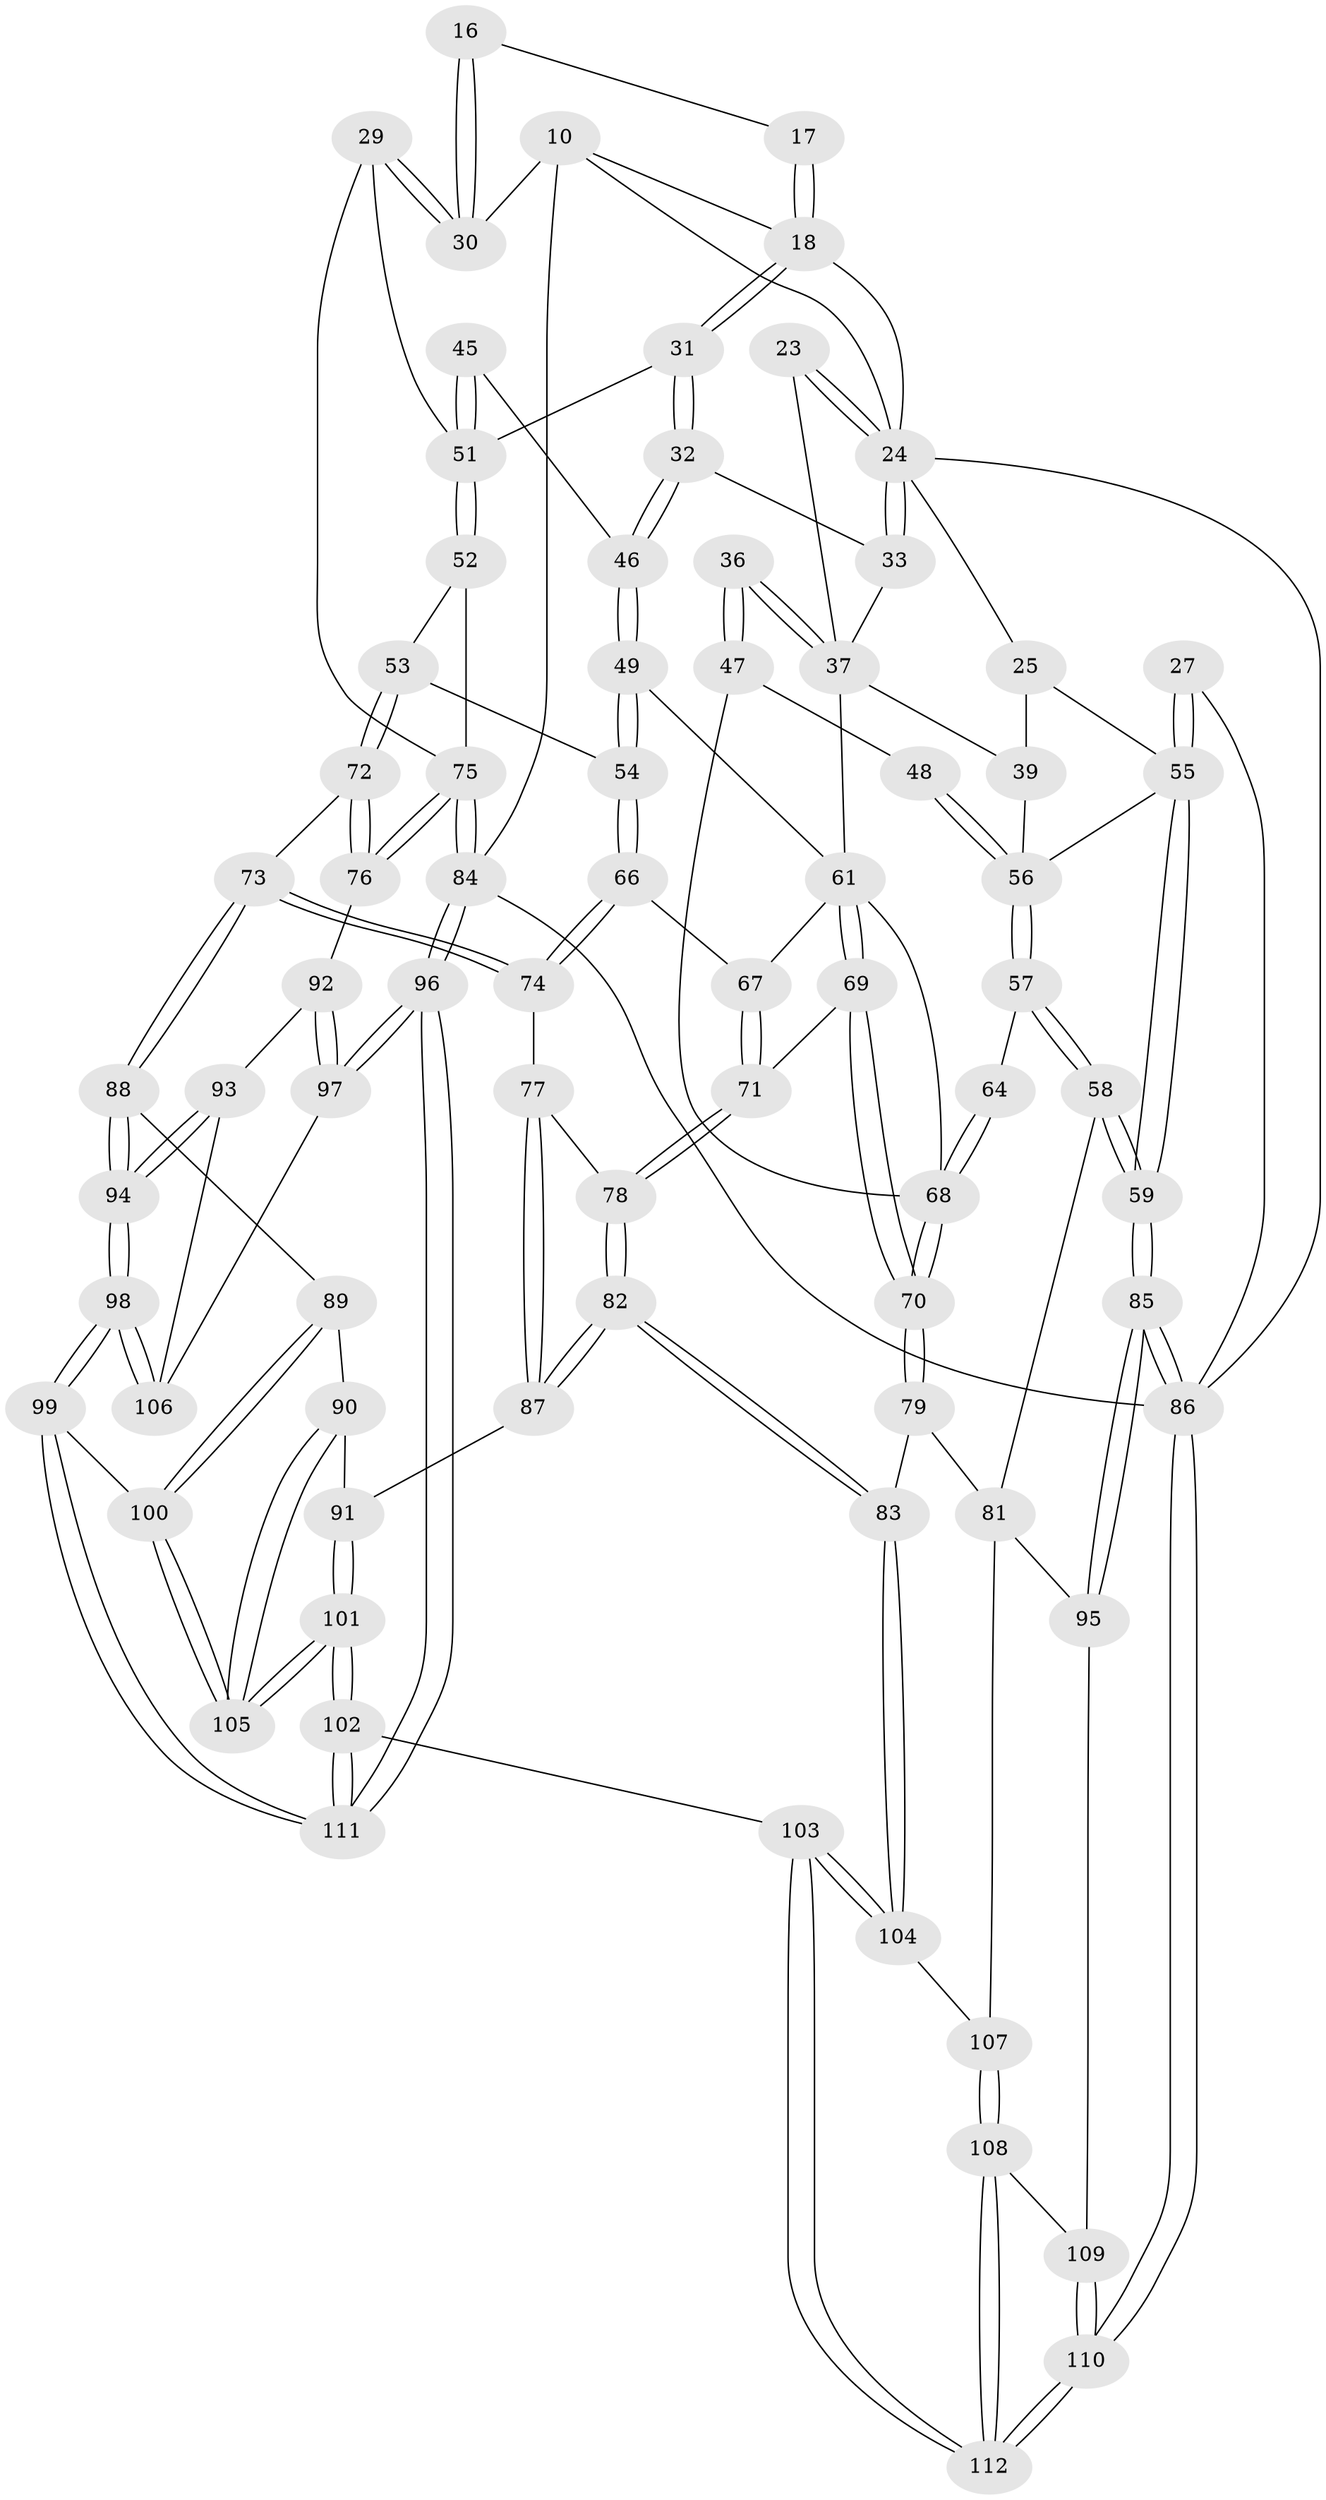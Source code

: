 // original degree distribution, {3: 0.017857142857142856, 4: 0.24107142857142858, 5: 0.5178571428571429, 6: 0.22321428571428573}
// Generated by graph-tools (version 1.1) at 2025/05/03/04/25 22:05:04]
// undirected, 78 vertices, 189 edges
graph export_dot {
graph [start="1"]
  node [color=gray90,style=filled];
  10 [pos="+0.8288055722266103+0",super="+2+3"];
  16 [pos="+0.9087758203289936+0.2071617281384164"];
  17 [pos="+0.8807947505677779+0.20755229944408798"];
  18 [pos="+0.8088404538269455+0.2335795856761164",super="+12+11"];
  23 [pos="+0.41661813936063297+0.1226474420387131"];
  24 [pos="+0.6357225598797697+0.23361360445186535",super="+13+9"];
  25 [pos="+0.10677877027696285+0.23742039742301957",super="+19"];
  27 [pos="+0+0.19723456854519536"];
  29 [pos="+1+0.382619787543763"];
  30 [pos="+0.9939811193809353+0.26637677277349386",super="+14+15"];
  31 [pos="+0.7704368856467393+0.2721078751167786"];
  32 [pos="+0.6451638356274488+0.2661696489242479"];
  33 [pos="+0.640719737454778+0.26324370656140794"];
  36 [pos="+0.39227318437379305+0.38300833140689816"];
  37 [pos="+0.36885900819345535+0.3288866483964027",super="+34+35"];
  39 [pos="+0.27242996079013365+0.21593821729635043",super="+38"];
  45 [pos="+0.7429341493813968+0.4237376763616201"];
  46 [pos="+0.6650839277890116+0.356395702927881"];
  47 [pos="+0.3727396707146765+0.40150715596087233"];
  48 [pos="+0.3555390838133082+0.401112084151844"];
  49 [pos="+0.6308646542951416+0.5013433508238193"];
  51 [pos="+0.7910793653071184+0.4760434433055367",super="+40+41"];
  52 [pos="+0.763595323511465+0.5586103867567479"];
  53 [pos="+0.7549496847171814+0.5700412115716132"];
  54 [pos="+0.6823869390472121+0.5302796437475089"];
  55 [pos="+0+0.5918721097877953",super="+44+26"];
  56 [pos="+0.20557737640011095+0.5327403506084936",super="+43+42"];
  57 [pos="+0.19985214099290008+0.5962879192035393"];
  58 [pos="+0.10486445283149828+0.6709588822710981"];
  59 [pos="+0+0.6775244229370666"];
  61 [pos="+0.44505714957815046+0.5716267848944743",super="+60+50"];
  64 [pos="+0.24104592366392308+0.5993730595996207"];
  66 [pos="+0.5540102632804553+0.6507864597307609"];
  67 [pos="+0.5458105441879815+0.6463619516043447"];
  68 [pos="+0.3588612078905651+0.7061770652560615",super="+62+63"];
  69 [pos="+0.4405693772678117+0.710482123267967"];
  70 [pos="+0.37356507380809606+0.756771881414021"];
  71 [pos="+0.49696355579991197+0.7129857182085158"];
  72 [pos="+0.7579301961152367+0.6683362944821556"];
  73 [pos="+0.7092546485475106+0.7244128657255439"];
  74 [pos="+0.6867489489432422+0.7244564412509993"];
  75 [pos="+1+0.6886678758808111",super="+65+28"];
  76 [pos="+1+0.7296350854147767"];
  77 [pos="+0.6047396133670063+0.7757295709516605"];
  78 [pos="+0.5015382481131558+0.7404862889267281"];
  79 [pos="+0.3647589234219695+0.8037708028701481"];
  81 [pos="+0.21861366564222073+0.8022765834966383",super="+80"];
  82 [pos="+0.45471233188117943+0.8541289540106597"];
  83 [pos="+0.45272930727573674+0.8547475290763221"];
  84 [pos="+1+1",super="+4"];
  85 [pos="+0+0.7359715573371092"];
  86 [pos="+0+1",super="+5"];
  87 [pos="+0.5305009756100549+0.8548298928612599"];
  88 [pos="+0.723204795939555+0.7847250805257018"];
  89 [pos="+0.6510245473858692+0.8884254599739547"];
  90 [pos="+0.6030785511405855+0.9044759097224399"];
  91 [pos="+0.5340254255710195+0.8585938876494864"];
  92 [pos="+0.9665363669500682+0.8078305552820173"];
  93 [pos="+0.893754734494753+0.8741752420211818"];
  94 [pos="+0.8096545431604077+0.9062630771706882"];
  95 [pos="+0.08021342676139846+0.9076751751476639"];
  96 [pos="+1+1"];
  97 [pos="+0.9718806100617974+0.9869381350752832"];
  98 [pos="+0.7978603904027703+0.958755701476187"];
  99 [pos="+0.7959523149568816+0.9655008601672803"];
  100 [pos="+0.6817790505276333+0.9474921952246192"];
  101 [pos="+0.561457442778599+1"];
  102 [pos="+0.5223621259270748+1"];
  103 [pos="+0.5193044357721076+1"];
  104 [pos="+0.4381171521520629+0.9699193451486553"];
  105 [pos="+0.6003884493799315+1"];
  106 [pos="+0.9542965169583808+0.9668842497435503"];
  107 [pos="+0.2414261860745738+0.9366061965278889"];
  108 [pos="+0.23055534035410433+0.9577960444304537"];
  109 [pos="+0.10594080239141043+0.9328056715282231"];
  110 [pos="+0+1"];
  111 [pos="+0.8212893838793659+1"];
  112 [pos="+0.22586839423153288+1"];
  10 -- 30 [weight=2];
  10 -- 84;
  10 -- 18;
  10 -- 24;
  16 -- 17;
  16 -- 30 [weight=2];
  16 -- 30;
  17 -- 18 [weight=2];
  17 -- 18;
  18 -- 31;
  18 -- 31;
  18 -- 24;
  23 -- 24 [weight=2];
  23 -- 24;
  23 -- 37;
  24 -- 33;
  24 -- 33;
  24 -- 86;
  24 -- 25;
  25 -- 55;
  25 -- 39 [weight=2];
  27 -- 55 [weight=2];
  27 -- 55;
  27 -- 86;
  29 -- 30;
  29 -- 30;
  29 -- 75;
  29 -- 51;
  31 -- 32;
  31 -- 32;
  31 -- 51;
  32 -- 33;
  32 -- 46;
  32 -- 46;
  33 -- 37;
  36 -- 37 [weight=2];
  36 -- 37;
  36 -- 47;
  36 -- 47;
  37 -- 39 [weight=2];
  37 -- 61;
  39 -- 56;
  45 -- 46;
  45 -- 51 [weight=2];
  45 -- 51;
  46 -- 49;
  46 -- 49;
  47 -- 48;
  47 -- 68;
  48 -- 56 [weight=2];
  48 -- 56;
  49 -- 54;
  49 -- 54;
  49 -- 61;
  51 -- 52;
  51 -- 52;
  52 -- 53;
  52 -- 75;
  53 -- 54;
  53 -- 72;
  53 -- 72;
  54 -- 66;
  54 -- 66;
  55 -- 59;
  55 -- 59;
  55 -- 56;
  56 -- 57;
  56 -- 57;
  57 -- 58;
  57 -- 58;
  57 -- 64;
  58 -- 59;
  58 -- 59;
  58 -- 81;
  59 -- 85;
  59 -- 85;
  61 -- 69;
  61 -- 69;
  61 -- 68;
  61 -- 67;
  64 -- 68 [weight=2];
  64 -- 68;
  66 -- 67;
  66 -- 74;
  66 -- 74;
  67 -- 71;
  67 -- 71;
  68 -- 70;
  68 -- 70;
  69 -- 70;
  69 -- 70;
  69 -- 71;
  70 -- 79;
  70 -- 79;
  71 -- 78;
  71 -- 78;
  72 -- 73;
  72 -- 76;
  72 -- 76;
  73 -- 74;
  73 -- 74;
  73 -- 88;
  73 -- 88;
  74 -- 77;
  75 -- 76;
  75 -- 76;
  75 -- 84 [weight=2];
  75 -- 84;
  76 -- 92;
  77 -- 78;
  77 -- 87;
  77 -- 87;
  78 -- 82;
  78 -- 82;
  79 -- 83;
  79 -- 81;
  81 -- 95;
  81 -- 107;
  82 -- 83;
  82 -- 83;
  82 -- 87;
  82 -- 87;
  83 -- 104;
  83 -- 104;
  84 -- 96;
  84 -- 96;
  84 -- 86 [weight=2];
  85 -- 86;
  85 -- 86;
  85 -- 95;
  85 -- 95;
  86 -- 110;
  86 -- 110;
  87 -- 91;
  88 -- 89;
  88 -- 94;
  88 -- 94;
  89 -- 90;
  89 -- 100;
  89 -- 100;
  90 -- 91;
  90 -- 105;
  90 -- 105;
  91 -- 101;
  91 -- 101;
  92 -- 93;
  92 -- 97;
  92 -- 97;
  93 -- 94;
  93 -- 94;
  93 -- 106;
  94 -- 98;
  94 -- 98;
  95 -- 109;
  96 -- 97;
  96 -- 97;
  96 -- 111;
  96 -- 111;
  97 -- 106;
  98 -- 99;
  98 -- 99;
  98 -- 106;
  98 -- 106;
  99 -- 100;
  99 -- 111;
  99 -- 111;
  100 -- 105;
  100 -- 105;
  101 -- 102;
  101 -- 102;
  101 -- 105;
  101 -- 105;
  102 -- 103;
  102 -- 111;
  102 -- 111;
  103 -- 104;
  103 -- 104;
  103 -- 112;
  103 -- 112;
  104 -- 107;
  107 -- 108;
  107 -- 108;
  108 -- 109;
  108 -- 112;
  108 -- 112;
  109 -- 110;
  109 -- 110;
  110 -- 112;
  110 -- 112;
}
